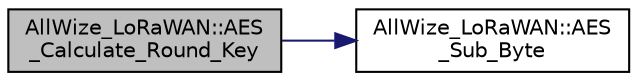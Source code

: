 digraph "AllWize_LoRaWAN::AES_Calculate_Round_Key"
{
 // LATEX_PDF_SIZE
  edge [fontname="Helvetica",fontsize="10",labelfontname="Helvetica",labelfontsize="10"];
  node [fontname="Helvetica",fontsize="10",shape=record];
  rankdir="LR";
  Node1 [label="AllWize_LoRaWAN::AES\l_Calculate_Round_Key",height=0.2,width=0.4,color="black", fillcolor="grey75", style="filled", fontcolor="black",tooltip="Function performs AES Round Key Calculation."];
  Node1 -> Node2 [color="midnightblue",fontsize="10",style="solid",fontname="Helvetica"];
  Node2 [label="AllWize_LoRaWAN::AES\l_Sub_Byte",height=0.2,width=0.4,color="black", fillcolor="white", style="filled",URL="$classAllWize__LoRaWAN.html#a4afa982885b7f18d3dc20d8300e4e087",tooltip="Function performs AES SubBytes step."];
}
